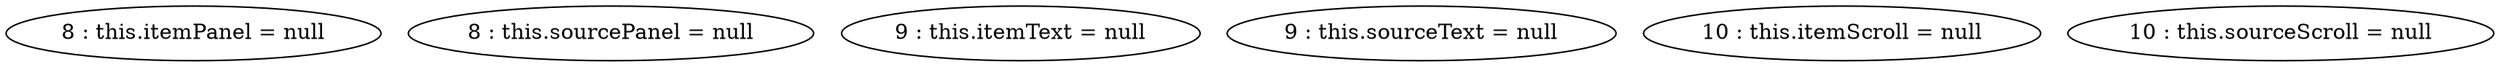 digraph G {
"8 : this.itemPanel = null"
"8 : this.sourcePanel = null"
"9 : this.itemText = null"
"9 : this.sourceText = null"
"10 : this.itemScroll = null"
"10 : this.sourceScroll = null"
}